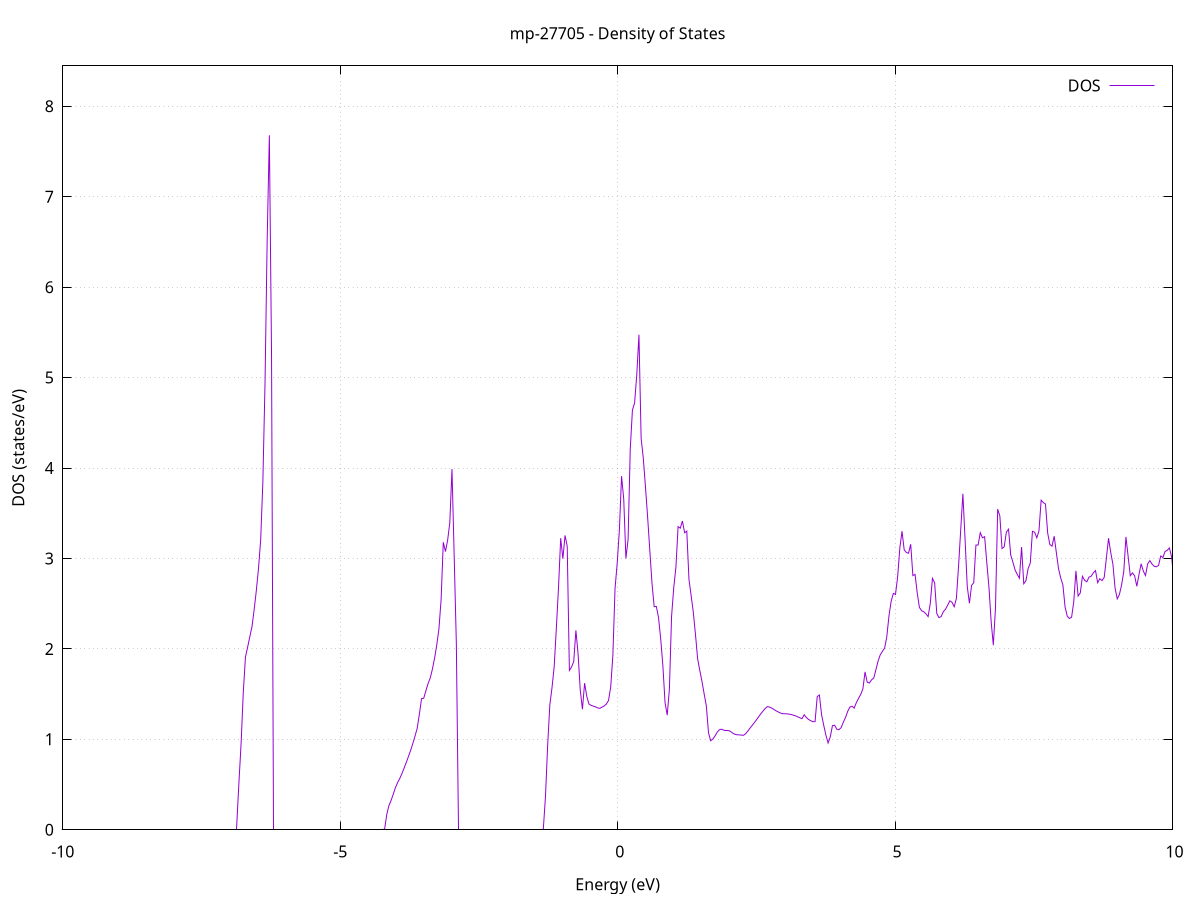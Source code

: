 set title 'mp-27705 - Density of States'
set xlabel 'Energy (eV)'
set ylabel 'DOS (states/eV)'
set grid
set xrange [-10:10]
set yrange [0:8.447]
set xzeroaxis lt -1
set terminal png size 800,600
set output 'mp-27705_dos_gnuplot.png'
plot '-' using 1:2 with lines title 'DOS'
-47.339700 0.000000
-47.300500 0.000000
-47.261300 0.000000
-47.222200 0.000000
-47.183000 0.000000
-47.143800 0.000000
-47.104600 0.000000
-47.065400 0.000000
-47.026300 0.000000
-46.987100 0.000000
-46.947900 0.000000
-46.908700 0.000000
-46.869500 0.000000
-46.830300 0.000000
-46.791200 0.000000
-46.752000 0.000000
-46.712800 0.000000
-46.673600 0.000000
-46.634400 0.000000
-46.595200 0.000000
-46.556100 0.000000
-46.516900 0.000000
-46.477700 0.000000
-46.438500 0.000000
-46.399300 0.000000
-46.360200 0.000000
-46.321000 0.000000
-46.281800 0.000000
-46.242600 0.000000
-46.203400 0.000000
-46.164200 0.000000
-46.125100 0.000000
-46.085900 0.000000
-46.046700 0.000000
-46.007500 0.000000
-45.968300 0.000000
-45.929200 0.000000
-45.890000 0.000000
-45.850800 0.000000
-45.811600 0.000000
-45.772400 0.000000
-45.733200 0.000000
-45.694100 0.000000
-45.654900 0.000000
-45.615700 0.000000
-45.576500 0.000000
-45.537300 0.000000
-45.498200 0.000000
-45.459000 0.000000
-45.419800 0.000000
-45.380600 0.000000
-45.341400 0.000000
-45.302200 0.000000
-45.263100 0.000000
-45.223900 0.000000
-45.184700 0.000000
-45.145500 0.000000
-45.106300 0.000000
-45.067100 0.000000
-45.028000 0.000000
-44.988800 0.000000
-44.949600 0.000000
-44.910400 0.000000
-44.871200 0.000000
-44.832100 0.000000
-44.792900 0.000000
-44.753700 0.000000
-44.714500 0.000000
-44.675300 0.000000
-44.636100 0.000000
-44.597000 0.000000
-44.557800 0.000000
-44.518600 0.000000
-44.479400 0.000000
-44.440200 0.000000
-44.401100 0.000000
-44.361900 0.000000
-44.322700 0.000000
-44.283500 0.000000
-44.244300 0.000000
-44.205100 0.000000
-44.166000 0.000000
-44.126800 0.000000
-44.087600 0.000000
-44.048400 0.000000
-44.009200 0.000000
-43.970000 0.000000
-43.930900 0.000000
-43.891700 0.000000
-43.852500 0.000000
-43.813300 0.000000
-43.774100 225.875300
-43.735000 0.000000
-43.695800 0.000000
-43.656600 0.000000
-43.617400 0.000000
-43.578200 0.000000
-43.539000 0.000000
-43.499900 76.578500
-43.460700 75.651100
-43.421500 0.000000
-43.382300 0.000000
-43.343100 0.000000
-43.304000 0.000000
-43.264800 0.000000
-43.225600 0.000000
-43.186400 0.000000
-43.147200 0.000000
-43.108000 0.000000
-43.068900 0.000000
-43.029700 0.000000
-42.990500 0.000000
-42.951300 0.000000
-42.912100 0.000000
-42.873000 0.000000
-42.833800 0.000000
-42.794600 0.000000
-42.755400 0.000000
-42.716200 0.000000
-42.677000 0.000000
-42.637900 0.000000
-42.598700 0.000000
-42.559500 0.000000
-42.520300 0.000000
-42.481100 0.000000
-42.441900 0.000000
-42.402800 0.000000
-42.363600 0.000000
-42.324400 0.000000
-42.285200 0.000000
-42.246000 0.000000
-42.206900 0.000000
-42.167700 0.000000
-42.128500 0.000000
-42.089300 0.000000
-42.050100 0.000000
-42.010900 0.000000
-41.971800 0.000000
-41.932600 0.000000
-41.893400 0.000000
-41.854200 0.000000
-41.815000 0.000000
-41.775900 0.000000
-41.736700 0.000000
-41.697500 0.000000
-41.658300 0.000000
-41.619100 0.000000
-41.579900 0.000000
-41.540800 0.000000
-41.501600 0.000000
-41.462400 0.000000
-41.423200 0.000000
-41.384000 0.000000
-41.344800 0.000000
-41.305700 0.000000
-41.266500 0.000000
-41.227300 0.000000
-41.188100 0.000000
-41.148900 0.000000
-41.109800 0.000000
-41.070600 0.000000
-41.031400 0.000000
-40.992200 0.000000
-40.953000 0.000000
-40.913800 0.000000
-40.874700 0.000000
-40.835500 0.000000
-40.796300 0.000000
-40.757100 0.000000
-40.717900 0.000000
-40.678800 0.000000
-40.639600 0.000000
-40.600400 0.000000
-40.561200 0.000000
-40.522000 0.000000
-40.482800 0.000000
-40.443700 0.000000
-40.404500 0.000000
-40.365300 0.000000
-40.326100 0.000000
-40.286900 0.000000
-40.247800 0.000000
-40.208600 0.000000
-40.169400 0.000000
-40.130200 0.000000
-40.091000 0.000000
-40.051800 0.000000
-40.012700 0.000000
-39.973500 0.000000
-39.934300 0.000000
-39.895100 0.000000
-39.855900 0.000000
-39.816700 0.000000
-39.777600 0.000000
-39.738400 0.000000
-39.699200 0.000000
-39.660000 0.000000
-39.620800 0.000000
-39.581700 0.000000
-39.542500 0.000000
-39.503300 0.000000
-39.464100 0.000000
-39.424900 0.000000
-39.385700 0.000000
-39.346600 0.000000
-39.307400 0.000000
-39.268200 0.000000
-39.229000 0.000000
-39.189800 0.000000
-39.150700 0.000000
-39.111500 0.000000
-39.072300 0.000000
-39.033100 0.000000
-38.993900 0.000000
-38.954700 0.000000
-38.915600 0.000000
-38.876400 0.000000
-38.837200 0.000000
-38.798000 0.000000
-38.758800 0.000000
-38.719600 0.000000
-38.680500 0.000000
-38.641300 0.000000
-38.602100 0.000000
-38.562900 0.000000
-38.523700 0.000000
-38.484600 0.000000
-38.445400 0.000000
-38.406200 0.000000
-38.367000 0.000000
-38.327800 0.000000
-38.288600 0.000000
-38.249500 0.000000
-38.210300 0.000000
-38.171100 0.000000
-38.131900 0.000000
-38.092700 0.000000
-38.053600 0.000000
-38.014400 0.000000
-37.975200 0.000000
-37.936000 0.000000
-37.896800 0.000000
-37.857600 0.000000
-37.818500 0.000000
-37.779300 0.000000
-37.740100 0.000000
-37.700900 0.000000
-37.661700 0.000000
-37.622600 0.000000
-37.583400 0.000000
-37.544200 0.000000
-37.505000 0.000000
-37.465800 0.000000
-37.426600 0.000000
-37.387500 0.000000
-37.348300 0.000000
-37.309100 0.000000
-37.269900 0.000000
-37.230700 0.000000
-37.191500 0.000000
-37.152400 0.000000
-37.113200 0.000000
-37.074000 0.000000
-37.034800 0.000000
-36.995600 0.000000
-36.956500 0.000000
-36.917300 0.000000
-36.878100 0.000000
-36.838900 0.000000
-36.799700 0.000000
-36.760500 0.000000
-36.721400 0.000000
-36.682200 0.000000
-36.643000 0.000000
-36.603800 0.000000
-36.564600 0.000000
-36.525500 0.000000
-36.486300 0.000000
-36.447100 0.000000
-36.407900 0.000000
-36.368700 0.000000
-36.329500 0.000000
-36.290400 0.000000
-36.251200 0.000000
-36.212000 0.000000
-36.172800 0.000000
-36.133600 0.000000
-36.094400 0.000000
-36.055300 0.000000
-36.016100 0.000000
-35.976900 0.000000
-35.937700 0.000000
-35.898500 0.000000
-35.859400 0.000000
-35.820200 0.000000
-35.781000 0.000000
-35.741800 0.000000
-35.702600 0.000000
-35.663400 0.000000
-35.624300 0.000000
-35.585100 0.000000
-35.545900 0.000000
-35.506700 0.000000
-35.467500 0.000000
-35.428400 0.000000
-35.389200 0.000000
-35.350000 0.000000
-35.310800 0.000000
-35.271600 0.000000
-35.232400 0.000000
-35.193300 0.000000
-35.154100 0.000000
-35.114900 0.000000
-35.075700 0.000000
-35.036500 0.000000
-34.997400 0.000000
-34.958200 0.000000
-34.919000 0.000000
-34.879800 0.000000
-34.840600 0.000000
-34.801400 0.000000
-34.762300 0.000000
-34.723100 0.000000
-34.683900 0.000000
-34.644700 0.000000
-34.605500 0.000000
-34.566300 0.000000
-34.527200 0.000000
-34.488000 0.000000
-34.448800 0.000000
-34.409600 0.000000
-34.370400 0.000000
-34.331300 0.000000
-34.292100 0.000000
-34.252900 0.000000
-34.213700 0.000000
-34.174500 0.000000
-34.135300 0.000000
-34.096200 0.000000
-34.057000 0.000000
-34.017800 0.000000
-33.978600 0.000000
-33.939400 0.000000
-33.900300 0.000000
-33.861100 0.000000
-33.821900 0.000000
-33.782700 0.000000
-33.743500 0.000000
-33.704300 0.000000
-33.665200 0.000000
-33.626000 0.000000
-33.586800 0.000000
-33.547600 0.000000
-33.508400 0.000000
-33.469200 0.000000
-33.430100 0.000000
-33.390900 0.000000
-33.351700 0.000000
-33.312500 0.000000
-33.273300 0.000000
-33.234200 0.000000
-33.195000 0.000000
-33.155800 0.000000
-33.116600 0.000000
-33.077400 0.000000
-33.038200 0.000000
-32.999100 0.000000
-32.959900 0.000000
-32.920700 0.000000
-32.881500 0.000000
-32.842300 0.000000
-32.803200 0.000000
-32.764000 0.000000
-32.724800 0.000000
-32.685600 0.000000
-32.646400 0.000000
-32.607200 0.000000
-32.568100 0.000000
-32.528900 0.000000
-32.489700 0.000000
-32.450500 0.000000
-32.411300 0.000000
-32.372200 0.000000
-32.333000 0.000000
-32.293800 0.000000
-32.254600 0.000000
-32.215400 0.000000
-32.176200 0.000000
-32.137100 0.000000
-32.097900 0.000000
-32.058700 0.000000
-32.019500 0.000000
-31.980300 0.000000
-31.941100 0.000000
-31.902000 0.000000
-31.862800 0.000000
-31.823600 0.000000
-31.784400 0.000000
-31.745200 0.000000
-31.706100 0.000000
-31.666900 0.000000
-31.627700 0.000000
-31.588500 0.000000
-31.549300 0.000000
-31.510100 0.000000
-31.471000 0.000000
-31.431800 0.000000
-31.392600 0.000000
-31.353400 0.000000
-31.314200 0.000000
-31.275100 0.000000
-31.235900 0.000000
-31.196700 0.000000
-31.157500 0.000000
-31.118300 0.000000
-31.079100 0.000000
-31.040000 0.000000
-31.000800 0.000000
-30.961600 0.000000
-30.922400 0.000000
-30.883200 0.000000
-30.844000 0.000000
-30.804900 0.000000
-30.765700 0.000000
-30.726500 0.000000
-30.687300 0.000000
-30.648100 0.000000
-30.609000 0.000000
-30.569800 0.000000
-30.530600 0.000000
-30.491400 0.000000
-30.452200 0.000000
-30.413000 0.000000
-30.373900 0.000000
-30.334700 0.000000
-30.295500 0.000000
-30.256300 0.000000
-30.217100 0.000000
-30.178000 0.000000
-30.138800 0.000000
-30.099600 0.000000
-30.060400 0.000000
-30.021200 0.000000
-29.982000 0.000000
-29.942900 0.000000
-29.903700 0.000000
-29.864500 0.000000
-29.825300 0.000000
-29.786100 0.000000
-29.747000 0.000000
-29.707800 0.000000
-29.668600 0.000000
-29.629400 0.000000
-29.590200 0.000000
-29.551000 0.000000
-29.511900 0.000000
-29.472700 0.000000
-29.433500 0.000000
-29.394300 0.000000
-29.355100 0.000000
-29.315900 0.000000
-29.276800 0.000000
-29.237600 0.000000
-29.198400 0.000000
-29.159200 0.000000
-29.120000 0.000000
-29.080900 0.000000
-29.041700 0.000000
-29.002500 0.000000
-28.963300 0.000000
-28.924100 0.000000
-28.884900 0.000000
-28.845800 0.000000
-28.806600 0.000000
-28.767400 0.000000
-28.728200 0.000000
-28.689000 0.000000
-28.649900 0.000000
-28.610700 0.000000
-28.571500 0.000000
-28.532300 0.000000
-28.493100 0.000000
-28.453900 0.000000
-28.414800 0.000000
-28.375600 0.000000
-28.336400 0.000000
-28.297200 0.000000
-28.258000 0.000000
-28.218800 0.000000
-28.179700 0.000000
-28.140500 0.000000
-28.101300 0.000000
-28.062100 0.000000
-28.022900 0.000000
-27.983800 0.000000
-27.944600 0.000000
-27.905400 0.000000
-27.866200 0.000000
-27.827000 0.000000
-27.787800 0.000000
-27.748700 0.000000
-27.709500 0.000000
-27.670300 0.000000
-27.631100 0.000000
-27.591900 0.000000
-27.552800 0.000000
-27.513600 0.000000
-27.474400 0.000000
-27.435200 0.000000
-27.396000 0.000000
-27.356800 0.000000
-27.317700 0.000000
-27.278500 0.000000
-27.239300 0.000000
-27.200100 0.000000
-27.160900 0.000000
-27.121800 0.000000
-27.082600 0.000000
-27.043400 0.000000
-27.004200 0.000000
-26.965000 0.000000
-26.925800 0.000000
-26.886700 0.000000
-26.847500 0.000000
-26.808300 0.000000
-26.769100 0.000000
-26.729900 0.000000
-26.690700 0.000000
-26.651600 0.000000
-26.612400 0.000000
-26.573200 0.000000
-26.534000 0.000000
-26.494800 0.000000
-26.455700 0.000000
-26.416500 0.000000
-26.377300 0.000000
-26.338100 0.000000
-26.298900 0.000000
-26.259700 0.000000
-26.220600 0.000000
-26.181400 0.000000
-26.142200 0.000000
-26.103000 0.000000
-26.063800 0.000000
-26.024700 0.000000
-25.985500 0.000000
-25.946300 0.000000
-25.907100 0.000000
-25.867900 0.000000
-25.828700 0.000000
-25.789600 0.000000
-25.750400 0.000000
-25.711200 0.000000
-25.672000 0.000000
-25.632800 0.000000
-25.593600 0.000000
-25.554500 0.000000
-25.515300 0.000000
-25.476100 0.000000
-25.436900 0.000000
-25.397700 0.000000
-25.358600 0.000000
-25.319400 0.000000
-25.280200 0.000000
-25.241000 0.000000
-25.201800 0.000000
-25.162600 0.000000
-25.123500 0.000000
-25.084300 0.000000
-25.045100 0.000000
-25.005900 0.000000
-24.966700 0.000000
-24.927600 0.000000
-24.888400 0.000000
-24.849200 0.000000
-24.810000 0.000000
-24.770800 0.000000
-24.731600 0.000000
-24.692500 0.000000
-24.653300 0.000000
-24.614100 0.000000
-24.574900 0.000000
-24.535700 0.000000
-24.496600 0.000000
-24.457400 0.000000
-24.418200 0.000000
-24.379000 0.000000
-24.339800 0.000000
-24.300600 0.000000
-24.261500 0.000000
-24.222300 0.000000
-24.183100 0.000000
-24.143900 0.000000
-24.104700 0.000000
-24.065500 0.000000
-24.026400 0.000000
-23.987200 0.000000
-23.948000 0.000000
-23.908800 0.000000
-23.869600 0.000000
-23.830500 0.000000
-23.791300 0.000000
-23.752100 0.000000
-23.712900 0.000000
-23.673700 0.000000
-23.634500 0.000000
-23.595400 0.000000
-23.556200 0.000000
-23.517000 0.000000
-23.477800 0.000000
-23.438600 0.000000
-23.399500 0.000000
-23.360300 0.000000
-23.321100 0.000000
-23.281900 0.000000
-23.242700 0.000000
-23.203500 0.000000
-23.164400 0.000000
-23.125200 0.000000
-23.086000 0.000000
-23.046800 0.000000
-23.007600 0.000000
-22.968400 0.000000
-22.929300 0.000000
-22.890100 0.000000
-22.850900 0.000000
-22.811700 0.000000
-22.772500 0.000000
-22.733400 0.000000
-22.694200 0.000000
-22.655000 0.000000
-22.615800 0.000000
-22.576600 0.000000
-22.537400 0.000000
-22.498300 0.000000
-22.459100 0.000000
-22.419900 0.000000
-22.380700 0.000000
-22.341500 0.000000
-22.302400 0.000000
-22.263200 0.000000
-22.224000 0.000000
-22.184800 0.000000
-22.145600 0.000000
-22.106400 0.000000
-22.067300 0.000000
-22.028100 0.000000
-21.988900 0.000000
-21.949700 0.000000
-21.910500 0.000000
-21.871400 0.000000
-21.832200 0.000000
-21.793000 0.000000
-21.753800 0.000000
-21.714600 0.000000
-21.675400 0.000000
-21.636300 0.000000
-21.597100 0.000000
-21.557900 0.000000
-21.518700 0.000000
-21.479500 0.000000
-21.440300 0.000000
-21.401200 0.000000
-21.362000 0.000000
-21.322800 0.000000
-21.283600 0.000000
-21.244400 0.000000
-21.205300 0.000000
-21.166100 0.000000
-21.126900 0.000000
-21.087700 0.000000
-21.048500 0.000000
-21.009300 0.000000
-20.970200 0.000000
-20.931000 0.000000
-20.891800 0.000000
-20.852600 0.000000
-20.813400 0.000000
-20.774300 0.000000
-20.735100 0.000000
-20.695900 0.000000
-20.656700 0.000000
-20.617500 0.000000
-20.578300 0.000000
-20.539200 0.000000
-20.500000 0.000000
-20.460800 0.000000
-20.421600 0.000000
-20.382400 0.000000
-20.343200 0.000000
-20.304100 0.000000
-20.264900 0.000000
-20.225700 0.000000
-20.186500 0.000000
-20.147300 0.000000
-20.108200 0.000000
-20.069000 0.000000
-20.029800 0.000000
-19.990600 0.000000
-19.951400 0.000000
-19.912200 0.000000
-19.873100 0.000000
-19.833900 0.000000
-19.794700 0.000000
-19.755500 0.000000
-19.716300 0.000000
-19.677200 0.000000
-19.638000 0.000000
-19.598800 0.000000
-19.559600 0.000000
-19.520400 0.000000
-19.481200 0.000000
-19.442100 0.000000
-19.402900 0.000000
-19.363700 0.000000
-19.324500 0.000000
-19.285300 0.000000
-19.246200 0.000000
-19.207000 0.000000
-19.167800 0.000000
-19.128600 0.000000
-19.089400 0.000000
-19.050200 0.000000
-19.011100 0.000000
-18.971900 0.000000
-18.932700 0.000000
-18.893500 0.000000
-18.854300 0.000000
-18.815100 0.000000
-18.776000 0.000000
-18.736800 0.000000
-18.697600 0.000000
-18.658400 0.000000
-18.619200 0.000000
-18.580100 0.000000
-18.540900 0.000000
-18.501700 0.000000
-18.462500 0.000000
-18.423300 0.000000
-18.384100 0.000000
-18.345000 0.000000
-18.305800 0.000000
-18.266600 0.000000
-18.227400 0.000000
-18.188200 0.000000
-18.149100 0.000000
-18.109900 0.000000
-18.070700 0.000000
-18.031500 0.000000
-17.992300 0.000000
-17.953100 0.000000
-17.914000 0.000000
-17.874800 0.000000
-17.835600 0.000000
-17.796400 0.000000
-17.757200 0.000000
-17.718000 0.000000
-17.678900 0.000000
-17.639700 0.000000
-17.600500 0.000000
-17.561300 0.000000
-17.522100 0.000000
-17.483000 0.000000
-17.443800 0.000000
-17.404600 0.000000
-17.365400 0.000000
-17.326200 0.000000
-17.287000 0.000000
-17.247900 0.000000
-17.208700 0.000000
-17.169500 0.000000
-17.130300 0.000000
-17.091100 0.000000
-17.052000 0.000000
-17.012800 0.000000
-16.973600 0.000000
-16.934400 0.000000
-16.895200 0.000000
-16.856000 0.000000
-16.816900 0.000000
-16.777700 0.000000
-16.738500 0.000000
-16.699300 0.000000
-16.660100 0.000000
-16.621000 0.000000
-16.581800 0.000000
-16.542600 0.000000
-16.503400 0.000000
-16.464200 0.000000
-16.425000 0.000000
-16.385900 0.000000
-16.346700 0.000000
-16.307500 0.000000
-16.268300 0.000000
-16.229100 0.000000
-16.189900 0.000000
-16.150800 0.000000
-16.111600 0.000000
-16.072400 0.000000
-16.033200 0.000000
-15.994000 0.000000
-15.954900 0.000000
-15.915700 0.000000
-15.876500 0.000000
-15.837300 0.000000
-15.798100 0.000000
-15.758900 0.000000
-15.719800 0.000000
-15.680600 0.000000
-15.641400 0.000000
-15.602200 0.000000
-15.563000 0.000000
-15.523900 0.000000
-15.484700 0.000000
-15.445500 0.000000
-15.406300 0.000000
-15.367100 0.000000
-15.327900 0.000000
-15.288800 0.000000
-15.249600 0.000000
-15.210400 0.000000
-15.171200 0.000000
-15.132000 0.000000
-15.092800 0.000000
-15.053700 0.000000
-15.014500 0.000000
-14.975300 0.000000
-14.936100 0.000000
-14.896900 0.000000
-14.857800 0.000000
-14.818600 0.000000
-14.779400 0.000000
-14.740200 0.000000
-14.701000 0.000000
-14.661800 0.000000
-14.622700 0.000000
-14.583500 0.000000
-14.544300 0.000000
-14.505100 0.000000
-14.465900 0.000000
-14.426800 0.000000
-14.387600 0.000000
-14.348400 0.000000
-14.309200 0.000000
-14.270000 0.000000
-14.230800 0.000000
-14.191700 0.000000
-14.152500 0.000000
-14.113300 0.000000
-14.074100 0.000000
-14.034900 0.000000
-13.995800 0.000000
-13.956600 0.000000
-13.917400 0.000000
-13.878200 0.000000
-13.839000 0.000000
-13.799800 0.000000
-13.760700 0.000000
-13.721500 0.000000
-13.682300 0.000000
-13.643100 0.000000
-13.603900 0.000000
-13.564700 0.000000
-13.525600 0.000000
-13.486400 0.000000
-13.447200 0.000000
-13.408000 0.000000
-13.368800 0.000000
-13.329700 0.000000
-13.290500 0.000000
-13.251300 0.000000
-13.212100 0.000000
-13.172900 0.000000
-13.133700 0.000000
-13.094600 0.000000
-13.055400 0.000000
-13.016200 0.000000
-12.977000 0.000000
-12.937800 0.000000
-12.898700 0.000000
-12.859500 0.000000
-12.820300 0.000000
-12.781100 0.000000
-12.741900 0.000000
-12.702700 0.000000
-12.663600 0.000000
-12.624400 0.000000
-12.585200 0.000000
-12.546000 0.000000
-12.506800 0.000000
-12.467600 0.000000
-12.428500 0.000000
-12.389300 0.000000
-12.350100 0.000000
-12.310900 0.000000
-12.271700 0.000000
-12.232600 0.000000
-12.193400 0.000000
-12.154200 0.000000
-12.115000 0.000000
-12.075800 0.000000
-12.036600 0.000000
-11.997500 0.000000
-11.958300 0.000000
-11.919100 0.000000
-11.879900 0.000000
-11.840700 0.000000
-11.801600 0.000000
-11.762400 0.000000
-11.723200 0.000000
-11.684000 0.000000
-11.644800 0.000000
-11.605600 0.000000
-11.566500 0.000000
-11.527300 0.000000
-11.488100 0.000000
-11.448900 0.000000
-11.409700 0.000000
-11.370600 0.000000
-11.331400 0.000000
-11.292200 0.000000
-11.253000 0.000000
-11.213800 0.000000
-11.174600 0.000000
-11.135500 0.000000
-11.096300 0.000000
-11.057100 0.000000
-11.017900 0.000000
-10.978700 0.000000
-10.939500 0.000000
-10.900400 0.000000
-10.861200 0.000000
-10.822000 0.000000
-10.782800 0.000000
-10.743600 0.000000
-10.704500 0.000000
-10.665300 0.000000
-10.626100 0.000000
-10.586900 0.000000
-10.547700 0.000000
-10.508500 0.000000
-10.469400 0.000000
-10.430200 0.000000
-10.391000 0.000000
-10.351800 0.000000
-10.312600 0.000000
-10.273500 0.000000
-10.234300 0.000000
-10.195100 0.000000
-10.155900 0.000000
-10.116700 0.000000
-10.077500 0.000000
-10.038400 0.000000
-9.999200 0.000000
-9.960000 0.000000
-9.920800 0.000000
-9.881600 0.000000
-9.842400 0.000000
-9.803300 0.000000
-9.764100 0.000000
-9.724900 0.000000
-9.685700 0.000000
-9.646500 0.000000
-9.607400 0.000000
-9.568200 0.000000
-9.529000 0.000000
-9.489800 0.000000
-9.450600 0.000000
-9.411400 0.000000
-9.372300 0.000000
-9.333100 0.000000
-9.293900 0.000000
-9.254700 0.000000
-9.215500 0.000000
-9.176400 0.000000
-9.137200 0.000000
-9.098000 0.000000
-9.058800 0.000000
-9.019600 0.000000
-8.980400 0.000000
-8.941300 0.000000
-8.902100 0.000000
-8.862900 0.000000
-8.823700 0.000000
-8.784500 0.000000
-8.745400 0.000000
-8.706200 0.000000
-8.667000 0.000000
-8.627800 0.000000
-8.588600 0.000000
-8.549400 0.000000
-8.510300 0.000000
-8.471100 0.000000
-8.431900 0.000000
-8.392700 0.000000
-8.353500 0.000000
-8.314300 0.000000
-8.275200 0.000000
-8.236000 0.000000
-8.196800 0.000000
-8.157600 0.000000
-8.118400 0.000000
-8.079300 0.000000
-8.040100 0.000000
-8.000900 0.000000
-7.961700 0.000000
-7.922500 0.000000
-7.883300 0.000000
-7.844200 0.000000
-7.805000 0.000000
-7.765800 0.000000
-7.726600 0.000000
-7.687400 0.000000
-7.648300 0.000000
-7.609100 0.000000
-7.569900 0.000000
-7.530700 0.000000
-7.491500 0.000000
-7.452300 0.000000
-7.413200 0.000000
-7.374000 0.000000
-7.334800 0.000000
-7.295600 0.000000
-7.256400 0.000000
-7.217200 0.000000
-7.178100 0.000000
-7.138900 0.000000
-7.099700 0.000000
-7.060500 0.000000
-7.021300 0.000000
-6.982200 0.000000
-6.943000 0.000000
-6.903800 0.000000
-6.864600 0.000000
-6.825400 0.522700
-6.786200 0.957300
-6.747100 1.519000
-6.707900 1.910600
-6.668700 2.019200
-6.629500 2.134600
-6.590300 2.245400
-6.551200 2.433800
-6.512000 2.645500
-6.472800 2.889000
-6.433600 3.204900
-6.394400 3.843100
-6.355200 4.941100
-6.316100 6.535400
-6.276900 7.679300
-6.237700 5.248800
-6.198500 0.000000
-6.159300 0.000000
-6.120200 0.000000
-6.081000 0.000000
-6.041800 0.000000
-6.002600 0.000000
-5.963400 0.000000
-5.924200 0.000000
-5.885100 0.000000
-5.845900 0.000000
-5.806700 0.000000
-5.767500 0.000000
-5.728300 0.000000
-5.689100 0.000000
-5.650000 0.000000
-5.610800 0.000000
-5.571600 0.000000
-5.532400 0.000000
-5.493200 0.000000
-5.454100 0.000000
-5.414900 0.000000
-5.375700 0.000000
-5.336500 0.000000
-5.297300 0.000000
-5.258100 0.000000
-5.219000 0.000000
-5.179800 0.000000
-5.140600 0.000000
-5.101400 0.000000
-5.062200 0.000000
-5.023100 0.000000
-4.983900 0.000000
-4.944700 0.000000
-4.905500 0.000000
-4.866300 0.000000
-4.827100 0.000000
-4.788000 0.000000
-4.748800 0.000000
-4.709600 0.000000
-4.670400 0.000000
-4.631200 0.000000
-4.592000 0.000000
-4.552900 0.000000
-4.513700 0.000000
-4.474500 0.000000
-4.435300 0.000000
-4.396100 0.000000
-4.357000 0.000000
-4.317800 0.000000
-4.278600 0.000000
-4.239400 0.000000
-4.200200 0.007000
-4.161000 0.169700
-4.121900 0.268400
-4.082700 0.325500
-4.043500 0.394100
-4.004300 0.467000
-3.965100 0.522200
-3.926000 0.568400
-3.886800 0.623000
-3.847600 0.683500
-3.808400 0.746300
-3.769200 0.811800
-3.730000 0.880100
-3.690900 0.955300
-3.651700 1.035700
-3.612500 1.122400
-3.573300 1.278400
-3.534100 1.450100
-3.494900 1.454500
-3.455800 1.537300
-3.416600 1.617200
-3.377400 1.678700
-3.338200 1.777400
-3.299000 1.898100
-3.259900 2.044100
-3.220700 2.223400
-3.181500 2.546600
-3.142300 3.179200
-3.103100 3.076700
-3.063900 3.203600
-3.024800 3.395600
-2.985600 3.988300
-2.946400 3.036000
-2.907200 2.062000
-2.868000 0.000000
-2.828900 0.000000
-2.789700 0.000000
-2.750500 0.000000
-2.711300 0.000000
-2.672100 0.000000
-2.632900 0.000000
-2.593800 0.000000
-2.554600 0.000000
-2.515400 0.000000
-2.476200 0.000000
-2.437000 0.000000
-2.397900 0.000000
-2.358700 0.000000
-2.319500 0.000000
-2.280300 0.000000
-2.241100 0.000000
-2.201900 0.000000
-2.162800 0.000000
-2.123600 0.000000
-2.084400 0.000000
-2.045200 0.000000
-2.006000 0.000000
-1.966800 0.000000
-1.927700 0.000000
-1.888500 0.000000
-1.849300 0.000000
-1.810100 0.000000
-1.770900 0.000000
-1.731800 0.000000
-1.692600 0.000000
-1.653400 0.000000
-1.614200 0.000000
-1.575000 0.000000
-1.535800 0.000000
-1.496700 0.000000
-1.457500 0.000000
-1.418300 0.000000
-1.379100 0.000000
-1.339900 0.004300
-1.300800 0.366700
-1.261600 0.928400
-1.222400 1.379500
-1.183200 1.570200
-1.144000 1.800800
-1.104800 2.230200
-1.065700 2.678300
-1.026500 3.224100
-0.987300 2.997500
-0.948100 3.255200
-0.908900 3.135900
-0.869700 1.761600
-0.830600 1.800100
-0.791400 1.860900
-0.752200 2.205000
-0.713000 1.943900
-0.673800 1.544400
-0.634700 1.333100
-0.595500 1.621400
-0.556300 1.474800
-0.517100 1.390900
-0.477900 1.376100
-0.438700 1.367300
-0.399600 1.360300
-0.360400 1.347700
-0.321200 1.342500
-0.282000 1.356100
-0.242800 1.369000
-0.203700 1.389900
-0.164500 1.429700
-0.125300 1.578200
-0.086100 1.926100
-0.046900 2.669200
-0.007700 2.949800
0.031400 3.316200
0.070600 3.910100
0.109800 3.656300
0.149000 2.999900
0.188200 3.211400
0.227300 4.211000
0.266500 4.640800
0.305700 4.720600
0.344900 5.033000
0.384100 5.474000
0.423300 4.328700
0.462400 4.108200
0.501600 3.789800
0.540800 3.453700
0.580000 3.087400
0.619200 2.724600
0.658400 2.467000
0.697500 2.469500
0.736700 2.346000
0.775900 2.111300
0.815100 1.814300
0.854300 1.406600
0.893400 1.267200
0.932600 1.554800
0.971800 2.359800
1.011000 2.676700
1.050200 2.902700
1.089400 3.352600
1.128500 3.334700
1.167700 3.414500
1.206900 3.284100
1.246100 3.302600
1.285300 2.768000
1.324400 2.590900
1.363600 2.405700
1.402800 2.159100
1.442000 1.889200
1.481200 1.759300
1.520400 1.639500
1.559500 1.501300
1.598700 1.368900
1.637900 1.071800
1.677100 0.983900
1.716300 1.005100
1.755500 1.037500
1.794600 1.079800
1.833800 1.106100
1.873000 1.112300
1.912200 1.101200
1.951400 1.097500
1.990500 1.098100
2.029700 1.089700
2.068900 1.070900
2.108100 1.057300
2.147300 1.050400
2.186500 1.049800
2.225600 1.047000
2.264800 1.044400
2.304000 1.060500
2.343200 1.088800
2.382400 1.121500
2.421500 1.151300
2.460700 1.182100
2.499900 1.214100
2.539100 1.248000
2.578300 1.280700
2.617500 1.310600
2.656600 1.339200
2.695800 1.361200
2.735000 1.357800
2.774200 1.346300
2.813400 1.332000
2.852500 1.316500
2.891700 1.303900
2.930900 1.291500
2.970100 1.284100
3.009300 1.282600
3.048500 1.282100
3.087600 1.279100
3.126800 1.274600
3.166000 1.267600
3.205200 1.259900
3.244400 1.249300
3.283600 1.238500
3.322700 1.228700
3.361900 1.271800
3.401100 1.242100
3.440300 1.219800
3.479500 1.206900
3.518600 1.194800
3.557800 1.196000
3.597000 1.472800
3.636200 1.490300
3.675400 1.271300
3.714600 1.154200
3.753700 1.045500
3.792900 0.959800
3.832100 1.026400
3.871300 1.151200
3.910500 1.156000
3.949600 1.112300
3.988800 1.106500
4.028000 1.129700
4.067200 1.188200
4.106400 1.240900
4.145600 1.308300
4.184700 1.356400
4.223900 1.366300
4.263100 1.345400
4.302300 1.406300
4.341500 1.452800
4.380700 1.496700
4.419800 1.556900
4.459000 1.746000
4.498200 1.631000
4.537400 1.623000
4.576600 1.658300
4.615700 1.677400
4.654900 1.770300
4.694100 1.866300
4.733300 1.935300
4.772500 1.972500
4.811700 2.009600
4.850800 2.133100
4.890000 2.366000
4.929200 2.526500
4.968400 2.613700
5.007600 2.602300
5.046700 2.798400
5.085900 3.117100
5.125100 3.301400
5.164300 3.095400
5.203500 3.066400
5.242700 3.058000
5.281800 3.157600
5.321000 2.810500
5.360200 2.824100
5.399400 2.619400
5.438600 2.458900
5.477700 2.422300
5.516900 2.411200
5.556100 2.388100
5.595300 2.357200
5.634500 2.503700
5.673700 2.780400
5.712800 2.732300
5.752000 2.390800
5.791200 2.346300
5.830400 2.357100
5.869600 2.410800
5.908800 2.439000
5.947900 2.483400
5.987100 2.532100
6.026300 2.515300
6.065500 2.466400
6.104700 2.555600
6.143800 2.911000
6.183000 3.316700
6.222200 3.715800
6.261400 3.211700
6.300600 2.693400
6.339800 2.504300
6.378900 2.702200
6.418100 2.732600
6.457300 3.148100
6.496500 3.148800
6.535700 3.285100
6.574800 3.229800
6.614000 3.240600
6.653200 2.954200
6.692400 2.678500
6.731600 2.302100
6.770800 2.041800
6.809900 2.452300
6.849100 3.545300
6.888300 3.470700
6.927500 3.110300
6.966700 3.128100
7.005900 3.292000
7.045000 3.323700
7.084200 3.038700
7.123400 2.960200
7.162600 2.873500
7.201800 2.823600
7.240900 2.781600
7.280100 3.126700
7.319300 2.720400
7.358500 2.752800
7.397700 2.887600
7.436900 2.949400
7.476000 3.300000
7.515200 3.290200
7.554400 3.228200
7.593600 3.306100
7.632800 3.644900
7.671900 3.618300
7.711100 3.601900
7.750300 3.281700
7.789500 3.153900
7.828700 3.136000
7.867900 3.246300
7.907000 3.062500
7.946200 2.886700
7.985400 2.784600
8.024600 2.707400
8.063800 2.463900
8.102900 2.362600
8.142100 2.336500
8.181300 2.349800
8.220500 2.522100
8.259700 2.863400
8.298900 2.584500
8.338000 2.619000
8.377200 2.802700
8.416400 2.758600
8.455600 2.742100
8.494800 2.793600
8.534000 2.803600
8.573100 2.840800
8.612300 2.866300
8.651500 2.731900
8.690700 2.776100
8.729900 2.755300
8.769000 2.790300
8.808200 3.001800
8.847400 3.224000
8.886600 3.066800
8.925800 2.936800
8.965000 2.672000
9.004100 2.553100
9.043300 2.601800
9.082500 2.706900
9.121700 2.853700
9.160900 3.238500
9.200000 3.025700
9.239200 2.809000
9.278400 2.840900
9.317600 2.808200
9.356800 2.692300
9.396000 2.821800
9.435100 2.940900
9.474300 2.860800
9.513500 2.811300
9.552700 2.941000
9.591900 2.976000
9.631100 2.938600
9.670200 2.913500
9.709400 2.907900
9.748600 2.922500
9.787800 3.027500
9.827000 3.010800
9.866100 3.077200
9.905300 3.090000
9.944500 3.116400
9.983700 3.018400
10.022900 2.783800
10.062100 2.555400
10.101200 2.468200
10.140400 2.532200
10.179600 2.959300
10.218800 2.718100
10.258000 2.566800
10.297100 2.473300
10.336300 2.442900
10.375500 2.448300
10.414700 2.510100
10.453900 2.514300
10.493100 2.495900
10.532200 2.463000
10.571400 2.454800
10.610600 2.469200
10.649800 2.491300
10.689000 2.517200
10.728100 2.525400
10.767300 2.509000
10.806500 2.501400
10.845700 2.599400
10.884900 2.701300
10.924100 2.827400
10.963200 3.936300
11.002400 3.587600
11.041600 3.270700
11.080800 3.069500
11.120000 2.905300
11.159200 2.671900
11.198300 2.464300
11.237500 2.482000
11.276700 2.436500
11.315900 2.401500
11.355100 2.575800
11.394200 2.570100
11.433400 2.568400
11.472600 2.564600
11.511800 2.390300
11.551000 2.520600
11.590200 2.703300
11.629300 2.907200
11.668500 3.230400
11.707700 3.297400
11.746900 3.572300
11.786100 3.946800
11.825200 3.732600
11.864400 3.446500
11.903600 3.394700
11.942800 3.148800
11.982000 3.044300
12.021200 2.956000
12.060300 2.996800
12.099500 3.096100
12.138700 3.216300
12.177900 3.690900
12.217100 3.541700
12.256300 3.641400
12.295400 3.304500
12.334600 2.915500
12.373800 2.764700
12.413000 2.630300
12.452200 2.530500
12.491300 2.489900
12.530500 2.543300
12.569700 2.674400
12.608900 2.953700
12.648100 3.333200
12.687300 3.675400
12.726400 3.653400
12.765600 3.593200
12.804800 3.678100
12.844000 3.802600
12.883200 3.542500
12.922300 3.446100
12.961500 3.458900
13.000700 3.488200
13.039900 3.414300
13.079100 3.556600
13.118300 3.897900
13.157400 4.117100
13.196600 4.140700
13.235800 4.292400
13.275000 4.140500
13.314200 3.914900
13.353300 3.681600
13.392500 3.589700
13.431700 3.543900
13.470900 3.420900
13.510100 3.152000
13.549300 3.471900
13.588400 3.449600
13.627600 3.532500
13.666800 3.364700
13.706000 3.521400
13.745200 3.417600
13.784400 3.366900
13.823500 3.359000
13.862700 3.493700
13.901900 3.667800
13.941100 3.839600
13.980300 3.754100
14.019400 3.752100
14.058600 3.747200
14.097800 3.515900
14.137000 3.506200
14.176200 3.359200
14.215400 3.130900
14.254500 3.151600
14.293700 3.286400
14.332900 3.375100
14.372100 3.381000
14.411300 3.425300
14.450400 3.469600
14.489600 3.663400
14.528800 3.504900
14.568000 3.439300
14.607200 3.376100
14.646400 3.276400
14.685500 3.145900
14.724700 3.008900
14.763900 2.923500
14.803100 2.914200
14.842300 4.169900
14.881500 3.083500
14.920600 3.027800
14.959800 3.630600
14.999000 4.213000
15.038200 4.110400
15.077400 3.884200
15.116500 4.444000
15.155700 3.987900
15.194900 3.999700
15.234100 4.004200
15.273300 4.022400
15.312500 4.013600
15.351600 3.771900
15.390800 3.377300
15.430000 3.439700
15.469200 4.228500
15.508400 3.857300
15.547500 3.961400
15.586700 4.160700
15.625900 4.122600
15.665100 3.485900
15.704300 3.540400
15.743500 3.555000
15.782600 3.695100
15.821800 3.996400
15.861000 4.069400
15.900200 4.341800
15.939400 4.869000
15.978500 4.665900
16.017700 4.774600
16.056900 4.387600
16.096100 4.487100
16.135300 4.482700
16.174500 4.697600
16.213600 4.676300
16.252800 5.134900
16.292000 5.646000
16.331200 5.103600
16.370400 5.306300
16.409600 4.476700
16.448700 3.986200
16.487900 3.726700
16.527100 3.557600
16.566300 3.603700
16.605500 3.494800
16.644600 3.457600
16.683800 3.107100
16.723000 3.066500
16.762200 3.125000
16.801400 3.079500
16.840600 3.044600
16.879700 3.076200
16.918900 3.376100
16.958100 3.636700
16.997300 3.731600
17.036500 3.578200
17.075600 3.463300
17.114800 3.431900
17.154000 3.511300
17.193200 3.403900
17.232400 3.540200
17.271600 3.710400
17.310700 2.933900
17.349900 2.774300
17.389100 2.687500
17.428300 2.760800
17.467500 3.192200
17.506700 3.774000
17.545800 3.589800
17.585000 3.569200
17.624200 3.688700
17.663400 3.929600
17.702600 4.118900
17.741700 3.802200
17.780900 3.641000
17.820100 3.645300
17.859300 4.405600
17.898500 4.099100
17.937700 3.744600
17.976800 3.675700
18.016000 3.084500
18.055200 2.638500
18.094400 2.486300
18.133600 2.295900
18.172700 1.931600
18.211900 1.766200
18.251100 2.266900
18.290300 2.766300
18.329500 2.838600
18.368700 3.477400
18.407800 3.774600
18.447000 3.797100
18.486200 3.730800
18.525400 3.586500
18.564600 3.338000
18.603700 2.894100
18.642900 2.730300
18.682100 2.337500
18.721300 2.137500
18.760500 2.046400
18.799700 2.126500
18.838800 2.290400
18.878000 2.469700
18.917200 2.649200
18.956400 2.981000
18.995600 3.445000
19.034800 3.751600
19.073900 3.669900
19.113100 3.539100
19.152300 3.763300
19.191500 3.666200
19.230700 3.242800
19.269800 2.975300
19.309000 2.942100
19.348200 3.084200
19.387400 3.132500
19.426600 2.949000
19.465800 2.911900
19.504900 2.857200
19.544100 2.878500
19.583300 2.940500
19.622500 3.062500
19.661700 3.234900
19.700800 3.530500
19.740000 3.750200
19.779200 3.918500
19.818400 3.906800
19.857600 3.857300
19.896800 3.997900
19.935900 3.980000
19.975100 4.045800
20.014300 5.113600
20.053500 4.837000
20.092700 4.503200
20.131900 3.970700
20.171000 3.365300
20.210200 3.595900
20.249400 3.708700
20.288600 4.148000
20.327800 4.573900
20.366900 4.232200
20.406100 4.309900
20.445300 4.108700
20.484500 3.790500
20.523700 3.554400
20.562900 3.630000
20.602000 3.647100
20.641200 3.705100
20.680400 3.919800
20.719600 4.206100
20.758800 4.048400
20.797900 4.054500
20.837100 4.212800
20.876300 4.013000
20.915500 3.457200
20.954700 3.288500
20.993900 3.345000
21.033000 3.220800
21.072200 3.168900
21.111400 3.270300
21.150600 3.154700
21.189800 3.192300
21.228900 3.356600
21.268100 3.595700
21.307300 3.845700
21.346500 4.088900
21.385700 4.214800
21.424900 4.163900
21.464000 4.077900
21.503200 4.009100
21.542400 3.865800
21.581600 3.729000
21.620800 3.705400
21.660000 3.754100
21.699100 3.840700
21.738300 4.160900
21.777500 4.393700
21.816700 4.278800
21.855900 4.395100
21.895000 4.399700
21.934200 4.230400
21.973400 3.588600
22.012600 3.173300
22.051800 3.267800
22.091000 3.519000
22.130100 3.627600
22.169300 3.524600
22.208500 3.406100
22.247700 3.233100
22.286900 2.976400
22.326000 2.781200
22.365200 2.690800
22.404400 2.646800
22.443600 2.652600
22.482800 2.767800
22.522000 2.915700
22.561100 3.118300
22.600300 3.282900
22.639500 3.456500
22.678700 3.738200
22.717900 4.148900
22.757100 4.497300
22.796200 4.441200
22.835400 4.870200
22.874600 4.993100
22.913800 4.855100
22.953000 4.899300
22.992100 4.864900
23.031300 4.763700
23.070500 4.850200
23.109700 4.528300
23.148900 4.332300
23.188100 4.256400
23.227200 4.382500
23.266400 4.320900
23.305600 4.259700
23.344800 4.079000
23.384000 4.115800
23.423100 4.191300
23.462300 3.992500
23.501500 4.315700
23.540700 4.692600
23.579900 4.764600
23.619100 4.738000
23.658200 4.726600
23.697400 4.592400
23.736600 4.396100
23.775800 4.241500
23.815000 3.947100
23.854100 3.786400
23.893300 3.665400
23.932500 3.564100
23.971700 3.664700
24.010900 3.645700
24.050100 3.877800
24.089200 3.847800
24.128400 4.342900
24.167600 3.844000
24.206800 3.751000
24.246000 3.683500
24.285200 3.694200
24.324300 3.841600
24.363500 3.808800
24.402700 3.784600
24.441900 3.668600
24.481100 3.566400
24.520200 3.362300
24.559400 3.266300
24.598600 3.429200
24.637800 3.889100
24.677000 3.980800
24.716200 4.254800
24.755300 4.432900
24.794500 4.363300
24.833700 4.074100
24.872900 3.997000
24.912100 4.000400
24.951200 3.956600
24.990400 3.873000
25.029600 3.635100
25.068800 3.373000
25.108000 3.317500
25.147200 3.442600
25.186300 3.632400
25.225500 3.865200
25.264700 4.342200
25.303900 4.783200
25.343100 4.754300
25.382300 4.565500
25.421400 4.446200
25.460600 4.287500
25.499800 4.285800
25.539000 3.988800
25.578200 3.795700
25.617300 3.572400
25.656500 3.332200
25.695700 3.097300
25.734900 2.711900
25.774100 2.591800
25.813300 2.506000
25.852400 2.437300
25.891600 2.375300
25.930800 2.285600
25.970000 3.301300
26.009200 1.997000
26.048300 1.895800
26.087500 1.834200
26.126700 1.672200
26.165900 1.532200
26.205100 1.450300
26.244300 1.406200
26.283400 1.346300
26.322600 1.293000
26.361800 1.248300
26.401000 1.211500
26.440200 1.182000
26.479300 1.171500
26.518500 1.173600
26.557700 1.201700
26.596900 1.038100
26.636100 1.009600
26.675300 0.980900
26.714400 0.947300
26.753600 1.023800
26.792800 0.903900
26.832000 0.786200
26.871200 0.671100
26.910400 0.577600
26.949500 0.518700
26.988700 0.483300
27.027900 0.450300
27.067100 0.418200
27.106300 0.385100
27.145400 0.317600
27.184600 0.365700
27.223800 0.719500
27.263000 0.699800
27.302200 0.375600
27.341400 0.214000
27.380500 0.036000
27.419700 0.006000
27.458900 0.000000
27.498100 0.000000
27.537300 0.000000
27.576400 0.000000
27.615600 0.000000
27.654800 0.000000
27.694000 0.000000
27.733200 0.000000
27.772400 0.000000
27.811500 0.000000
27.850700 0.000000
27.889900 0.000000
27.929100 0.000000
27.968300 0.000000
28.007500 0.000000
28.046600 0.000000
28.085800 0.000000
28.125000 0.000000
28.164200 0.000000
28.203400 0.000000
28.242500 0.000000
28.281700 0.000000
28.320900 0.000000
28.360100 0.000000
28.399300 0.000000
28.438500 0.000000
28.477600 0.000000
28.516800 0.000000
28.556000 0.000000
28.595200 0.000000
28.634400 0.000000
28.673500 0.000000
28.712700 0.000000
28.751900 0.000000
28.791100 0.000000
28.830300 0.000000
28.869500 0.000000
28.908600 0.000000
28.947800 0.000000
28.987000 0.000000
29.026200 0.000000
29.065400 0.000000
29.104500 0.000000
29.143700 0.000000
29.182900 0.000000
29.222100 0.000000
29.261300 0.000000
29.300500 0.000000
29.339600 0.000000
29.378800 0.000000
29.418000 0.000000
29.457200 0.000000
29.496400 0.000000
29.535600 0.000000
29.574700 0.000000
29.613900 0.000000
29.653100 0.000000
29.692300 0.000000
29.731500 0.000000
29.770600 0.000000
29.809800 0.000000
29.849000 0.000000
29.888200 0.000000
29.927400 0.000000
29.966600 0.000000
30.005700 0.000000
30.044900 0.000000
30.084100 0.000000
30.123300 0.000000
30.162500 0.000000
30.201600 0.000000
30.240800 0.000000
30.280000 0.000000
30.319200 0.000000
30.358400 0.000000
30.397600 0.000000
30.436700 0.000000
30.475900 0.000000
30.515100 0.000000
30.554300 0.000000
30.593500 0.000000
30.632700 0.000000
30.671800 0.000000
30.711000 0.000000
30.750200 0.000000
30.789400 0.000000
30.828600 0.000000
30.867700 0.000000
30.906900 0.000000
30.946100 0.000000
30.985300 0.000000
31.024500 0.000000
e
